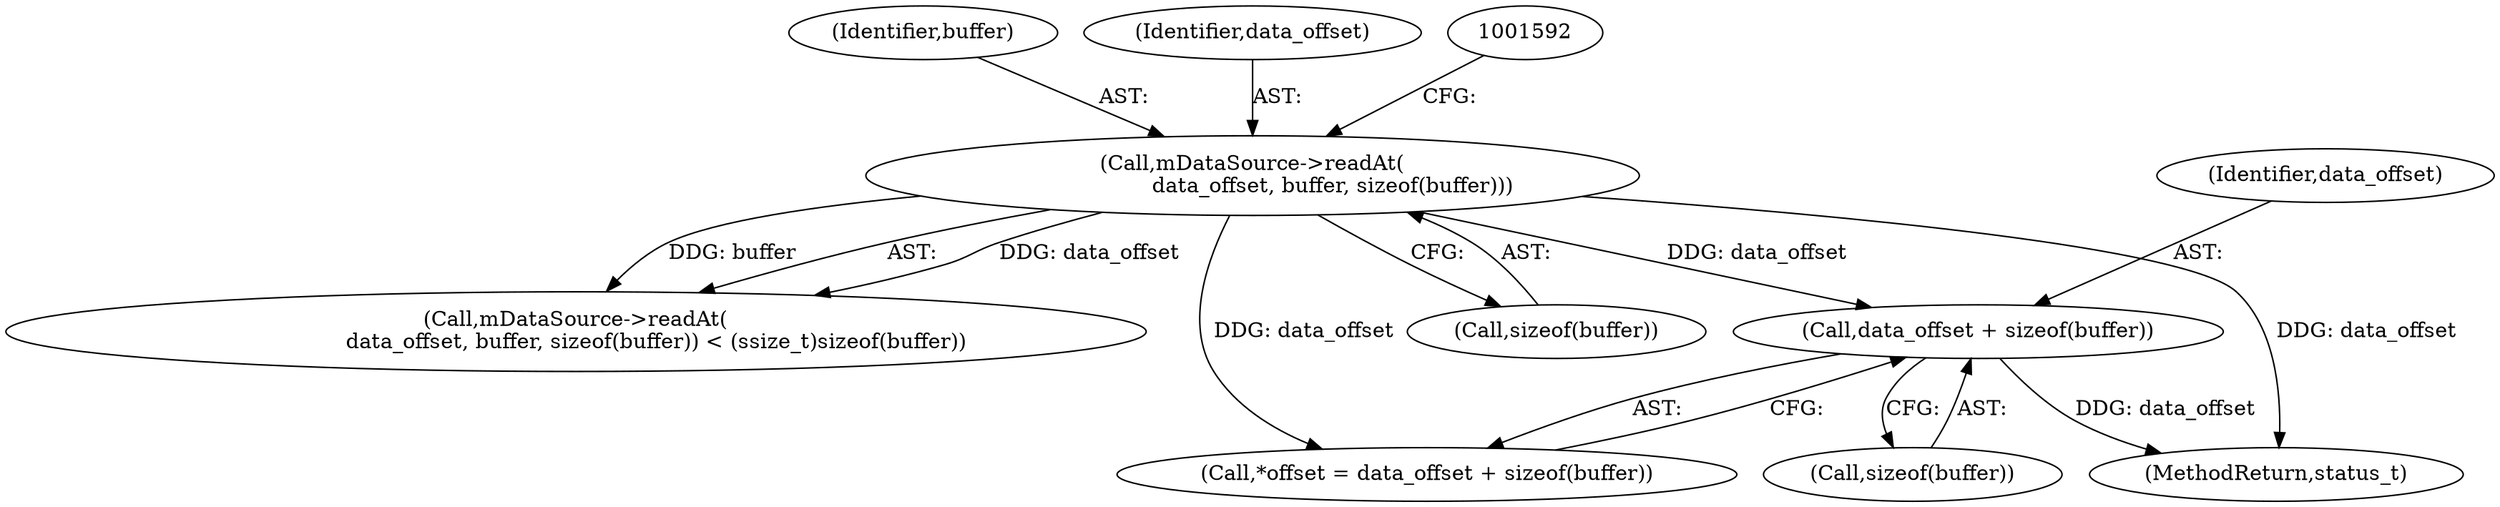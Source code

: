 digraph "0_Android_f81038006b4c59a5a148dcad887371206033c28f_2@API" {
"1001679" [label="(Call,data_offset + sizeof(buffer))"];
"1001586" [label="(Call,mDataSource->readAt(\n                        data_offset, buffer, sizeof(buffer)))"];
"1001680" [label="(Identifier,data_offset)"];
"1001585" [label="(Call,mDataSource->readAt(\n                        data_offset, buffer, sizeof(buffer)) < (ssize_t)sizeof(buffer))"];
"1001681" [label="(Call,sizeof(buffer))"];
"1001586" [label="(Call,mDataSource->readAt(\n                        data_offset, buffer, sizeof(buffer)))"];
"1003289" [label="(MethodReturn,status_t)"];
"1001679" [label="(Call,data_offset + sizeof(buffer))"];
"1001588" [label="(Identifier,buffer)"];
"1001589" [label="(Call,sizeof(buffer))"];
"1001676" [label="(Call,*offset = data_offset + sizeof(buffer))"];
"1001587" [label="(Identifier,data_offset)"];
"1001679" -> "1001676"  [label="AST: "];
"1001679" -> "1001681"  [label="CFG: "];
"1001680" -> "1001679"  [label="AST: "];
"1001681" -> "1001679"  [label="AST: "];
"1001676" -> "1001679"  [label="CFG: "];
"1001679" -> "1003289"  [label="DDG: data_offset"];
"1001586" -> "1001679"  [label="DDG: data_offset"];
"1001586" -> "1001585"  [label="AST: "];
"1001586" -> "1001589"  [label="CFG: "];
"1001587" -> "1001586"  [label="AST: "];
"1001588" -> "1001586"  [label="AST: "];
"1001589" -> "1001586"  [label="AST: "];
"1001592" -> "1001586"  [label="CFG: "];
"1001586" -> "1003289"  [label="DDG: data_offset"];
"1001586" -> "1001585"  [label="DDG: data_offset"];
"1001586" -> "1001585"  [label="DDG: buffer"];
"1001586" -> "1001676"  [label="DDG: data_offset"];
}
